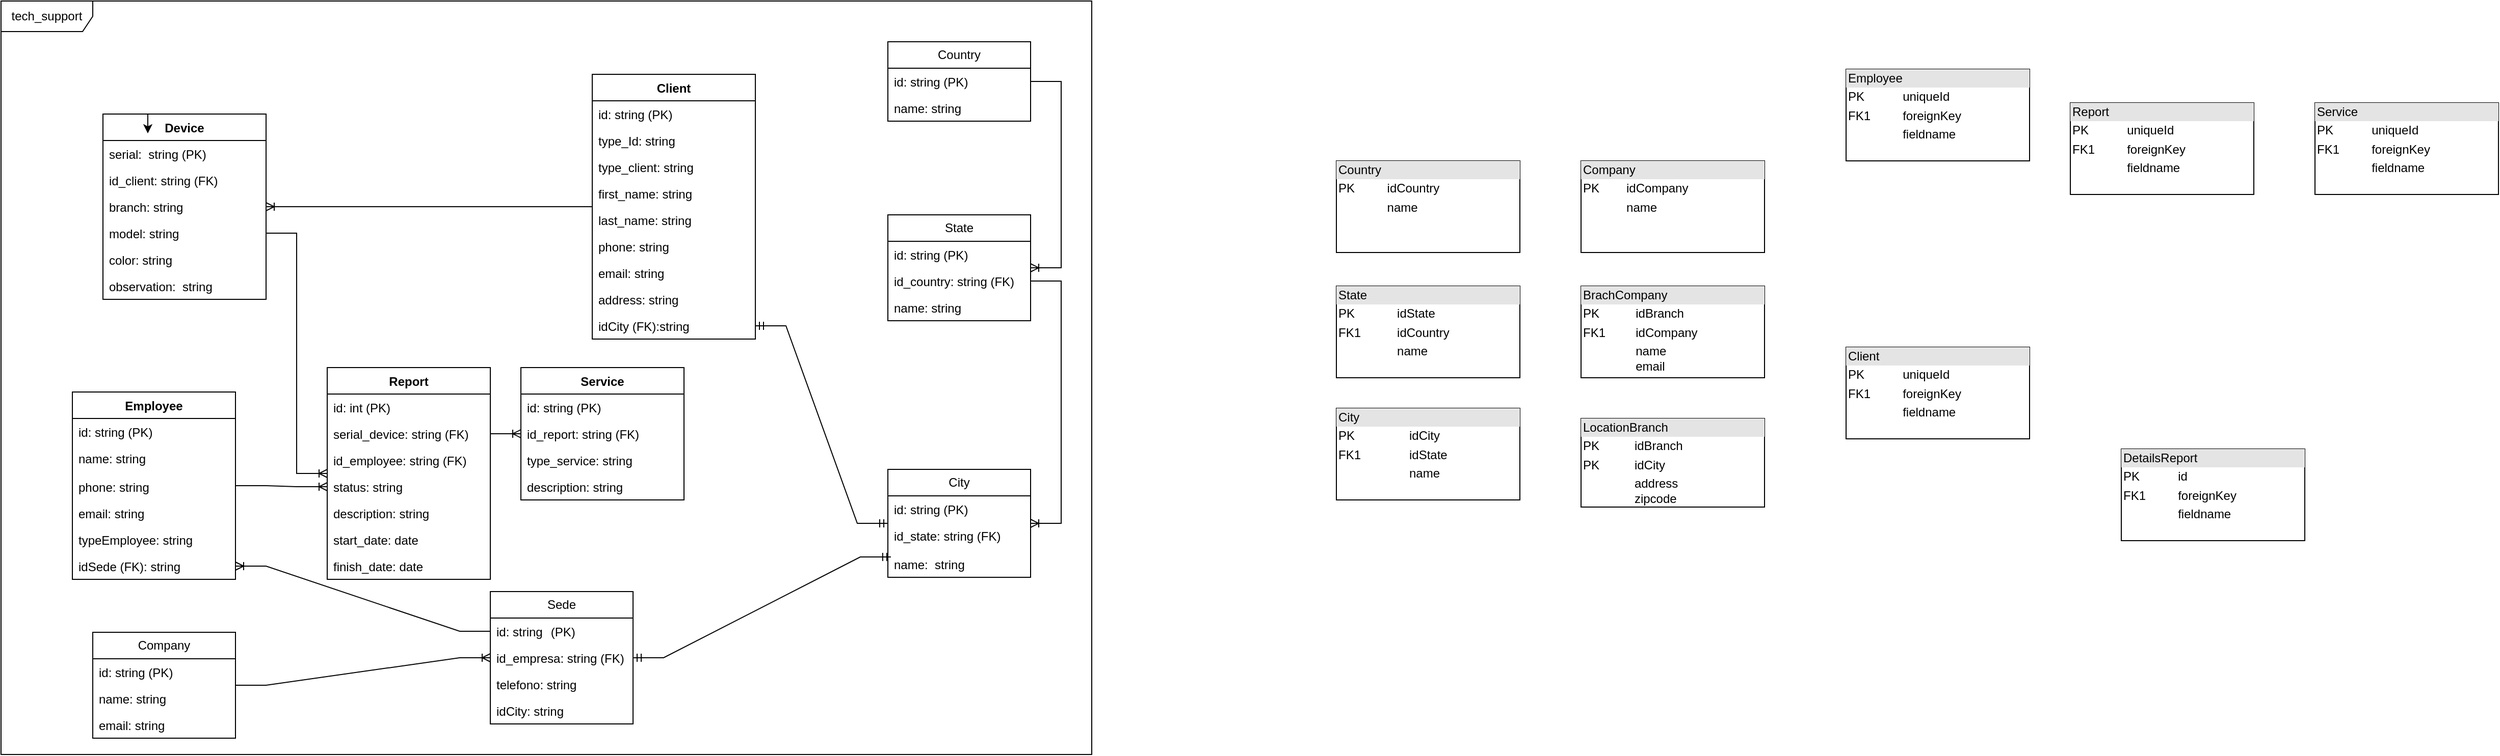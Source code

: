 <mxfile version="23.1.5" type="github">
  <diagram name="Page-1" id="c4acf3e9-155e-7222-9cf6-157b1a14988f">
    <mxGraphModel dx="2173" dy="687" grid="1" gridSize="10" guides="1" tooltips="1" connect="1" arrows="1" fold="1" page="1" pageScale="1" pageWidth="850" pageHeight="1100" background="none" math="0" shadow="0">
      <root>
        <mxCell id="0" />
        <mxCell id="1" parent="0" />
        <mxCell id="_uSCvURwKUzpiehT5G8Y-1" value="Client" style="swimlane;fontStyle=1;align=center;verticalAlign=top;childLayout=stackLayout;horizontal=1;startSize=26;horizontalStack=0;resizeParent=1;resizeParentMax=0;resizeLast=0;collapsible=1;marginBottom=0;whiteSpace=wrap;html=1;" parent="1" vertex="1">
          <mxGeometry x="370" y="82" width="160" height="260" as="geometry" />
        </mxCell>
        <mxCell id="_uSCvURwKUzpiehT5G8Y-6" value="id: string (PK)" style="text;strokeColor=none;fillColor=none;align=left;verticalAlign=top;spacingLeft=4;spacingRight=4;overflow=hidden;rotatable=0;points=[[0,0.5],[1,0.5]];portConstraint=eastwest;whiteSpace=wrap;html=1;" parent="_uSCvURwKUzpiehT5G8Y-1" vertex="1">
          <mxGeometry y="26" width="160" height="26" as="geometry" />
        </mxCell>
        <mxCell id="_uSCvURwKUzpiehT5G8Y-9" value="type_Id: string" style="text;strokeColor=none;fillColor=none;align=left;verticalAlign=top;spacingLeft=4;spacingRight=4;overflow=hidden;rotatable=0;points=[[0,0.5],[1,0.5]];portConstraint=eastwest;whiteSpace=wrap;html=1;" parent="_uSCvURwKUzpiehT5G8Y-1" vertex="1">
          <mxGeometry y="52" width="160" height="26" as="geometry" />
        </mxCell>
        <mxCell id="_uSCvURwKUzpiehT5G8Y-2" value="type_client: string&lt;span style=&quot;white-space: pre;&quot;&gt;&#x9;&lt;/span&gt;" style="text;strokeColor=none;fillColor=none;align=left;verticalAlign=top;spacingLeft=4;spacingRight=4;overflow=hidden;rotatable=0;points=[[0,0.5],[1,0.5]];portConstraint=eastwest;whiteSpace=wrap;html=1;" parent="_uSCvURwKUzpiehT5G8Y-1" vertex="1">
          <mxGeometry y="78" width="160" height="26" as="geometry" />
        </mxCell>
        <mxCell id="_uSCvURwKUzpiehT5G8Y-5" value="first_name: string" style="text;strokeColor=none;fillColor=none;align=left;verticalAlign=top;spacingLeft=4;spacingRight=4;overflow=hidden;rotatable=0;points=[[0,0.5],[1,0.5]];portConstraint=eastwest;whiteSpace=wrap;html=1;" parent="_uSCvURwKUzpiehT5G8Y-1" vertex="1">
          <mxGeometry y="104" width="160" height="26" as="geometry" />
        </mxCell>
        <mxCell id="7azHZK6SAiKSRnPSL4_q-1" value="last_name: string" style="text;strokeColor=none;fillColor=none;align=left;verticalAlign=top;spacingLeft=4;spacingRight=4;overflow=hidden;rotatable=0;points=[[0,0.5],[1,0.5]];portConstraint=eastwest;whiteSpace=wrap;html=1;" parent="_uSCvURwKUzpiehT5G8Y-1" vertex="1">
          <mxGeometry y="130" width="160" height="26" as="geometry" />
        </mxCell>
        <mxCell id="_uSCvURwKUzpiehT5G8Y-7" value="phone: string" style="text;strokeColor=none;fillColor=none;align=left;verticalAlign=top;spacingLeft=4;spacingRight=4;overflow=hidden;rotatable=0;points=[[0,0.5],[1,0.5]];portConstraint=eastwest;whiteSpace=wrap;html=1;" parent="_uSCvURwKUzpiehT5G8Y-1" vertex="1">
          <mxGeometry y="156" width="160" height="26" as="geometry" />
        </mxCell>
        <mxCell id="_uSCvURwKUzpiehT5G8Y-8" value="email: string" style="text;strokeColor=none;fillColor=none;align=left;verticalAlign=top;spacingLeft=4;spacingRight=4;overflow=hidden;rotatable=0;points=[[0,0.5],[1,0.5]];portConstraint=eastwest;whiteSpace=wrap;html=1;" parent="_uSCvURwKUzpiehT5G8Y-1" vertex="1">
          <mxGeometry y="182" width="160" height="26" as="geometry" />
        </mxCell>
        <mxCell id="PbTFB3TMmJkx18DE6-sf-5" value="address: string" style="text;strokeColor=none;fillColor=none;align=left;verticalAlign=top;spacingLeft=4;spacingRight=4;overflow=hidden;rotatable=0;points=[[0,0.5],[1,0.5]];portConstraint=eastwest;whiteSpace=wrap;html=1;" parent="_uSCvURwKUzpiehT5G8Y-1" vertex="1">
          <mxGeometry y="208" width="160" height="26" as="geometry" />
        </mxCell>
        <mxCell id="PbTFB3TMmJkx18DE6-sf-15" value="idCity (FK):string" style="text;strokeColor=none;fillColor=none;align=left;verticalAlign=top;spacingLeft=4;spacingRight=4;overflow=hidden;rotatable=0;points=[[0,0.5],[1,0.5]];portConstraint=eastwest;whiteSpace=wrap;html=1;" parent="_uSCvURwKUzpiehT5G8Y-1" vertex="1">
          <mxGeometry y="234" width="160" height="26" as="geometry" />
        </mxCell>
        <mxCell id="_uSCvURwKUzpiehT5G8Y-17" value="Device" style="swimlane;fontStyle=1;align=center;verticalAlign=top;childLayout=stackLayout;horizontal=1;startSize=26;horizontalStack=0;resizeParent=1;resizeParentMax=0;resizeLast=0;collapsible=1;marginBottom=0;whiteSpace=wrap;html=1;" parent="1" vertex="1">
          <mxGeometry x="-110" y="121" width="160" height="182" as="geometry" />
        </mxCell>
        <mxCell id="_uSCvURwKUzpiehT5G8Y-18" value="serial:&amp;nbsp; string (PK)&lt;div&gt;&lt;br&gt;&lt;/div&gt;" style="text;strokeColor=none;fillColor=none;align=left;verticalAlign=top;spacingLeft=4;spacingRight=4;overflow=hidden;rotatable=0;points=[[0,0.5],[1,0.5]];portConstraint=eastwest;whiteSpace=wrap;html=1;" parent="_uSCvURwKUzpiehT5G8Y-17" vertex="1">
          <mxGeometry y="26" width="160" height="26" as="geometry" />
        </mxCell>
        <mxCell id="yo1Vv3gTuPxdc-uEQLZ7-52" value="id_client: string (FK)" style="text;strokeColor=none;fillColor=none;align=left;verticalAlign=top;spacingLeft=4;spacingRight=4;overflow=hidden;rotatable=0;points=[[0,0.5],[1,0.5]];portConstraint=eastwest;whiteSpace=wrap;html=1;" parent="_uSCvURwKUzpiehT5G8Y-17" vertex="1">
          <mxGeometry y="52" width="160" height="26" as="geometry" />
        </mxCell>
        <mxCell id="_uSCvURwKUzpiehT5G8Y-21" value="branch: string&lt;div&gt;&lt;br&gt;&lt;/div&gt;" style="text;strokeColor=none;fillColor=none;align=left;verticalAlign=top;spacingLeft=4;spacingRight=4;overflow=hidden;rotatable=0;points=[[0,0.5],[1,0.5]];portConstraint=eastwest;whiteSpace=wrap;html=1;" parent="_uSCvURwKUzpiehT5G8Y-17" vertex="1">
          <mxGeometry y="78" width="160" height="26" as="geometry" />
        </mxCell>
        <mxCell id="_uSCvURwKUzpiehT5G8Y-22" value="model: string" style="text;strokeColor=none;fillColor=none;align=left;verticalAlign=top;spacingLeft=4;spacingRight=4;overflow=hidden;rotatable=0;points=[[0,0.5],[1,0.5]];portConstraint=eastwest;whiteSpace=wrap;html=1;" parent="_uSCvURwKUzpiehT5G8Y-17" vertex="1">
          <mxGeometry y="104" width="160" height="26" as="geometry" />
        </mxCell>
        <mxCell id="_uSCvURwKUzpiehT5G8Y-23" value="color: string" style="text;strokeColor=none;fillColor=none;align=left;verticalAlign=top;spacingLeft=4;spacingRight=4;overflow=hidden;rotatable=0;points=[[0,0.5],[1,0.5]];portConstraint=eastwest;whiteSpace=wrap;html=1;" parent="_uSCvURwKUzpiehT5G8Y-17" vertex="1">
          <mxGeometry y="130" width="160" height="26" as="geometry" />
        </mxCell>
        <mxCell id="_uSCvURwKUzpiehT5G8Y-24" value="observation:&amp;nbsp; string" style="text;strokeColor=none;fillColor=none;align=left;verticalAlign=top;spacingLeft=4;spacingRight=4;overflow=hidden;rotatable=0;points=[[0,0.5],[1,0.5]];portConstraint=eastwest;whiteSpace=wrap;html=1;" parent="_uSCvURwKUzpiehT5G8Y-17" vertex="1">
          <mxGeometry y="156" width="160" height="26" as="geometry" />
        </mxCell>
        <mxCell id="aafxsBdmlkdBn6csFLmh-9" style="edgeStyle=orthogonalEdgeStyle;rounded=0;orthogonalLoop=1;jettySize=auto;html=1;exitX=0.25;exitY=0;exitDx=0;exitDy=0;entryX=0.275;entryY=-0.269;entryDx=0;entryDy=0;entryPerimeter=0;" edge="1" parent="_uSCvURwKUzpiehT5G8Y-17" source="_uSCvURwKUzpiehT5G8Y-17" target="_uSCvURwKUzpiehT5G8Y-18">
          <mxGeometry relative="1" as="geometry" />
        </mxCell>
        <mxCell id="_uSCvURwKUzpiehT5G8Y-25" value="Report" style="swimlane;fontStyle=1;align=center;verticalAlign=top;childLayout=stackLayout;horizontal=1;startSize=26;horizontalStack=0;resizeParent=1;resizeParentMax=0;resizeLast=0;collapsible=1;marginBottom=0;whiteSpace=wrap;html=1;" parent="1" vertex="1">
          <mxGeometry x="110" y="370" width="160" height="208" as="geometry" />
        </mxCell>
        <mxCell id="_uSCvURwKUzpiehT5G8Y-26" value="id: int (PK)" style="text;strokeColor=none;fillColor=none;align=left;verticalAlign=top;spacingLeft=4;spacingRight=4;overflow=hidden;rotatable=0;points=[[0,0.5],[1,0.5]];portConstraint=eastwest;whiteSpace=wrap;html=1;" parent="_uSCvURwKUzpiehT5G8Y-25" vertex="1">
          <mxGeometry y="26" width="160" height="26" as="geometry" />
        </mxCell>
        <mxCell id="_uSCvURwKUzpiehT5G8Y-31" value="serial_device: string (FK)" style="text;strokeColor=none;fillColor=none;align=left;verticalAlign=top;spacingLeft=4;spacingRight=4;overflow=hidden;rotatable=0;points=[[0,0.5],[1,0.5]];portConstraint=eastwest;whiteSpace=wrap;html=1;" parent="_uSCvURwKUzpiehT5G8Y-25" vertex="1">
          <mxGeometry y="52" width="160" height="26" as="geometry" />
        </mxCell>
        <mxCell id="yo1Vv3gTuPxdc-uEQLZ7-53" value="id_employee: string (FK)" style="text;strokeColor=none;fillColor=none;align=left;verticalAlign=top;spacingLeft=4;spacingRight=4;overflow=hidden;rotatable=0;points=[[0,0.5],[1,0.5]];portConstraint=eastwest;whiteSpace=wrap;html=1;" parent="_uSCvURwKUzpiehT5G8Y-25" vertex="1">
          <mxGeometry y="78" width="160" height="26" as="geometry" />
        </mxCell>
        <mxCell id="_uSCvURwKUzpiehT5G8Y-30" value="status: string&lt;br&gt;&lt;span style=&quot;white-space: pre;&quot;&gt;&#x9;&lt;/span&gt;&lt;span style=&quot;white-space: pre;&quot;&gt;&#x9;&lt;/span&gt;&lt;span style=&quot;white-space: pre;&quot;&gt;&#x9;&lt;/span&gt;&lt;span style=&quot;white-space: pre;&quot;&gt;&#x9;&lt;/span&gt;&lt;span style=&quot;white-space: pre;&quot;&gt;&#x9;&lt;/span&gt;&lt;span style=&quot;white-space: pre;&quot;&gt;&#x9;&lt;/span&gt;&lt;span style=&quot;white-space: pre;&quot;&gt;&#x9;&lt;/span&gt;" style="text;strokeColor=none;fillColor=none;align=left;verticalAlign=top;spacingLeft=4;spacingRight=4;overflow=hidden;rotatable=0;points=[[0,0.5],[1,0.5]];portConstraint=eastwest;whiteSpace=wrap;html=1;" parent="_uSCvURwKUzpiehT5G8Y-25" vertex="1">
          <mxGeometry y="104" width="160" height="26" as="geometry" />
        </mxCell>
        <mxCell id="_uSCvURwKUzpiehT5G8Y-29" value="description: string" style="text;strokeColor=none;fillColor=none;align=left;verticalAlign=top;spacingLeft=4;spacingRight=4;overflow=hidden;rotatable=0;points=[[0,0.5],[1,0.5]];portConstraint=eastwest;whiteSpace=wrap;html=1;" parent="_uSCvURwKUzpiehT5G8Y-25" vertex="1">
          <mxGeometry y="130" width="160" height="26" as="geometry" />
        </mxCell>
        <mxCell id="_uSCvURwKUzpiehT5G8Y-96" value="start_date: date&lt;div&gt;&lt;span style=&quot;white-space: pre;&quot;&gt;&#x9;&lt;/span&gt;&amp;nbsp;&lt;br&gt;&lt;/div&gt;" style="text;strokeColor=none;fillColor=none;align=left;verticalAlign=top;spacingLeft=4;spacingRight=4;overflow=hidden;rotatable=0;points=[[0,0.5],[1,0.5]];portConstraint=eastwest;whiteSpace=wrap;html=1;" parent="_uSCvURwKUzpiehT5G8Y-25" vertex="1">
          <mxGeometry y="156" width="160" height="26" as="geometry" />
        </mxCell>
        <mxCell id="_uSCvURwKUzpiehT5G8Y-95" value="finish_date: date" style="text;strokeColor=none;fillColor=none;align=left;verticalAlign=top;spacingLeft=4;spacingRight=4;overflow=hidden;rotatable=0;points=[[0,0.5],[1,0.5]];portConstraint=eastwest;whiteSpace=wrap;html=1;" parent="_uSCvURwKUzpiehT5G8Y-25" vertex="1">
          <mxGeometry y="182" width="160" height="26" as="geometry" />
        </mxCell>
        <mxCell id="_uSCvURwKUzpiehT5G8Y-36" value="Service" style="swimlane;fontStyle=1;align=center;verticalAlign=top;childLayout=stackLayout;horizontal=1;startSize=26;horizontalStack=0;resizeParent=1;resizeParentMax=0;resizeLast=0;collapsible=1;marginBottom=0;whiteSpace=wrap;html=1;" parent="1" vertex="1">
          <mxGeometry x="300" y="370" width="160" height="130" as="geometry" />
        </mxCell>
        <mxCell id="_uSCvURwKUzpiehT5G8Y-37" value="id: string (PK)&amp;nbsp;&lt;div&gt;&amp;nbsp;&lt;/div&gt;" style="text;strokeColor=none;fillColor=none;align=left;verticalAlign=top;spacingLeft=4;spacingRight=4;overflow=hidden;rotatable=0;points=[[0,0.5],[1,0.5]];portConstraint=eastwest;whiteSpace=wrap;html=1;" parent="_uSCvURwKUzpiehT5G8Y-36" vertex="1">
          <mxGeometry y="26" width="160" height="26" as="geometry" />
        </mxCell>
        <mxCell id="yo1Vv3gTuPxdc-uEQLZ7-54" value="id_report: string (FK)" style="text;strokeColor=none;fillColor=none;align=left;verticalAlign=top;spacingLeft=4;spacingRight=4;overflow=hidden;rotatable=0;points=[[0,0.5],[1,0.5]];portConstraint=eastwest;whiteSpace=wrap;html=1;" parent="_uSCvURwKUzpiehT5G8Y-36" vertex="1">
          <mxGeometry y="52" width="160" height="26" as="geometry" />
        </mxCell>
        <mxCell id="_uSCvURwKUzpiehT5G8Y-42" value="type_service: string" style="text;strokeColor=none;fillColor=none;align=left;verticalAlign=top;spacingLeft=4;spacingRight=4;overflow=hidden;rotatable=0;points=[[0,0.5],[1,0.5]];portConstraint=eastwest;whiteSpace=wrap;html=1;" parent="_uSCvURwKUzpiehT5G8Y-36" vertex="1">
          <mxGeometry y="78" width="160" height="26" as="geometry" />
        </mxCell>
        <mxCell id="_uSCvURwKUzpiehT5G8Y-43" value="description: string" style="text;strokeColor=none;fillColor=none;align=left;verticalAlign=top;spacingLeft=4;spacingRight=4;overflow=hidden;rotatable=0;points=[[0,0.5],[1,0.5]];portConstraint=eastwest;whiteSpace=wrap;html=1;" parent="_uSCvURwKUzpiehT5G8Y-36" vertex="1">
          <mxGeometry y="104" width="160" height="26" as="geometry" />
        </mxCell>
        <mxCell id="_uSCvURwKUzpiehT5G8Y-90" value="" style="edgeStyle=entityRelationEdgeStyle;fontSize=12;html=1;endArrow=ERoneToMany;rounded=0;" parent="1" source="_uSCvURwKUzpiehT5G8Y-1" target="_uSCvURwKUzpiehT5G8Y-17" edge="1">
          <mxGeometry width="100" height="100" relative="1" as="geometry">
            <mxPoint x="270" y="460" as="sourcePoint" />
            <mxPoint x="370" y="360" as="targetPoint" />
          </mxGeometry>
        </mxCell>
        <mxCell id="_uSCvURwKUzpiehT5G8Y-92" value="" style="edgeStyle=entityRelationEdgeStyle;fontSize=12;html=1;endArrow=ERoneToMany;rounded=0;exitX=1;exitY=0.5;exitDx=0;exitDy=0;" parent="1" source="_uSCvURwKUzpiehT5G8Y-22" target="_uSCvURwKUzpiehT5G8Y-25" edge="1">
          <mxGeometry width="100" height="100" relative="1" as="geometry">
            <mxPoint x="190" y="278" as="sourcePoint" />
            <mxPoint x="250" y="435" as="targetPoint" />
          </mxGeometry>
        </mxCell>
        <mxCell id="_uSCvURwKUzpiehT5G8Y-93" value="" style="edgeStyle=entityRelationEdgeStyle;fontSize=12;html=1;endArrow=ERoneToMany;rounded=0;entryX=0;entryY=0.5;entryDx=0;entryDy=0;" parent="1" source="_uSCvURwKUzpiehT5G8Y-10" target="_uSCvURwKUzpiehT5G8Y-30" edge="1">
          <mxGeometry width="100" height="100" relative="1" as="geometry">
            <mxPoint x="270" y="460" as="sourcePoint" />
            <mxPoint x="370" y="360" as="targetPoint" />
          </mxGeometry>
        </mxCell>
        <mxCell id="_uSCvURwKUzpiehT5G8Y-94" value="" style="edgeStyle=entityRelationEdgeStyle;fontSize=12;html=1;endArrow=ERoneToMany;rounded=0;exitX=1;exitY=0.5;exitDx=0;exitDy=0;" parent="1" source="_uSCvURwKUzpiehT5G8Y-31" target="_uSCvURwKUzpiehT5G8Y-36" edge="1">
          <mxGeometry width="100" height="100" relative="1" as="geometry">
            <mxPoint x="270" y="460" as="sourcePoint" />
            <mxPoint x="370" y="360" as="targetPoint" />
          </mxGeometry>
        </mxCell>
        <mxCell id="_uSCvURwKUzpiehT5G8Y-97" value="tech_support" style="shape=umlFrame;whiteSpace=wrap;html=1;pointerEvents=0;width=90;height=30;" parent="1" vertex="1">
          <mxGeometry x="-210" y="10" width="1070" height="740" as="geometry" />
        </mxCell>
        <mxCell id="yo1Vv3gTuPxdc-uEQLZ7-1" value="Sede" style="swimlane;fontStyle=0;childLayout=stackLayout;horizontal=1;startSize=26;fillColor=none;horizontalStack=0;resizeParent=1;resizeParentMax=0;resizeLast=0;collapsible=1;marginBottom=0;whiteSpace=wrap;html=1;" parent="1" vertex="1">
          <mxGeometry x="270" y="590" width="140" height="130" as="geometry" />
        </mxCell>
        <mxCell id="yo1Vv3gTuPxdc-uEQLZ7-2" value="id: string&lt;span style=&quot;white-space: pre;&quot;&gt;&#x9;&lt;/span&gt;(PK)" style="text;strokeColor=none;fillColor=none;align=left;verticalAlign=top;spacingLeft=4;spacingRight=4;overflow=hidden;rotatable=0;points=[[0,0.5],[1,0.5]];portConstraint=eastwest;whiteSpace=wrap;html=1;" parent="yo1Vv3gTuPxdc-uEQLZ7-1" vertex="1">
          <mxGeometry y="26" width="140" height="26" as="geometry" />
        </mxCell>
        <mxCell id="yo1Vv3gTuPxdc-uEQLZ7-3" value="id_empresa: string (FK)" style="text;strokeColor=none;fillColor=none;align=left;verticalAlign=top;spacingLeft=4;spacingRight=4;overflow=hidden;rotatable=0;points=[[0,0.5],[1,0.5]];portConstraint=eastwest;whiteSpace=wrap;html=1;" parent="yo1Vv3gTuPxdc-uEQLZ7-1" vertex="1">
          <mxGeometry y="52" width="140" height="26" as="geometry" />
        </mxCell>
        <mxCell id="yo1Vv3gTuPxdc-uEQLZ7-4" value="telefono: string" style="text;strokeColor=none;fillColor=none;align=left;verticalAlign=top;spacingLeft=4;spacingRight=4;overflow=hidden;rotatable=0;points=[[0,0.5],[1,0.5]];portConstraint=eastwest;whiteSpace=wrap;html=1;" parent="yo1Vv3gTuPxdc-uEQLZ7-1" vertex="1">
          <mxGeometry y="78" width="140" height="26" as="geometry" />
        </mxCell>
        <mxCell id="PbTFB3TMmJkx18DE6-sf-10" value="idCity: string" style="text;strokeColor=none;fillColor=none;align=left;verticalAlign=top;spacingLeft=4;spacingRight=4;overflow=hidden;rotatable=0;points=[[0,0.5],[1,0.5]];portConstraint=eastwest;whiteSpace=wrap;html=1;" parent="yo1Vv3gTuPxdc-uEQLZ7-1" vertex="1">
          <mxGeometry y="104" width="140" height="26" as="geometry" />
        </mxCell>
        <mxCell id="yo1Vv3gTuPxdc-uEQLZ7-6" value="Company" style="swimlane;fontStyle=0;childLayout=stackLayout;horizontal=1;startSize=26;fillColor=none;horizontalStack=0;resizeParent=1;resizeParentMax=0;resizeLast=0;collapsible=1;marginBottom=0;whiteSpace=wrap;html=1;" parent="1" vertex="1">
          <mxGeometry x="-120" y="630" width="140" height="104" as="geometry" />
        </mxCell>
        <mxCell id="yo1Vv3gTuPxdc-uEQLZ7-7" value="id: string (PK)" style="text;strokeColor=none;fillColor=none;align=left;verticalAlign=top;spacingLeft=4;spacingRight=4;overflow=hidden;rotatable=0;points=[[0,0.5],[1,0.5]];portConstraint=eastwest;whiteSpace=wrap;html=1;" parent="yo1Vv3gTuPxdc-uEQLZ7-6" vertex="1">
          <mxGeometry y="26" width="140" height="26" as="geometry" />
        </mxCell>
        <mxCell id="yo1Vv3gTuPxdc-uEQLZ7-8" value="name: string" style="text;strokeColor=none;fillColor=none;align=left;verticalAlign=top;spacingLeft=4;spacingRight=4;overflow=hidden;rotatable=0;points=[[0,0.5],[1,0.5]];portConstraint=eastwest;whiteSpace=wrap;html=1;" parent="yo1Vv3gTuPxdc-uEQLZ7-6" vertex="1">
          <mxGeometry y="52" width="140" height="26" as="geometry" />
        </mxCell>
        <mxCell id="yo1Vv3gTuPxdc-uEQLZ7-9" value="email: string" style="text;strokeColor=none;fillColor=none;align=left;verticalAlign=top;spacingLeft=4;spacingRight=4;overflow=hidden;rotatable=0;points=[[0,0.5],[1,0.5]];portConstraint=eastwest;whiteSpace=wrap;html=1;" parent="yo1Vv3gTuPxdc-uEQLZ7-6" vertex="1">
          <mxGeometry y="78" width="140" height="26" as="geometry" />
        </mxCell>
        <mxCell id="yo1Vv3gTuPxdc-uEQLZ7-18" value="City" style="swimlane;fontStyle=0;childLayout=stackLayout;horizontal=1;startSize=26;fillColor=none;horizontalStack=0;resizeParent=1;resizeParentMax=0;resizeLast=0;collapsible=1;marginBottom=0;whiteSpace=wrap;html=1;" parent="1" vertex="1">
          <mxGeometry x="660" y="470" width="140" height="106" as="geometry" />
        </mxCell>
        <mxCell id="yo1Vv3gTuPxdc-uEQLZ7-19" value="id: string (PK)" style="text;strokeColor=none;fillColor=none;align=left;verticalAlign=top;spacingLeft=4;spacingRight=4;overflow=hidden;rotatable=0;points=[[0,0.5],[1,0.5]];portConstraint=eastwest;whiteSpace=wrap;html=1;" parent="yo1Vv3gTuPxdc-uEQLZ7-18" vertex="1">
          <mxGeometry y="26" width="140" height="26" as="geometry" />
        </mxCell>
        <mxCell id="yo1Vv3gTuPxdc-uEQLZ7-20" value="id_state: string (FK)" style="text;strokeColor=none;fillColor=none;align=left;verticalAlign=top;spacingLeft=4;spacingRight=4;overflow=hidden;rotatable=0;points=[[0,0.5],[1,0.5]];portConstraint=eastwest;whiteSpace=wrap;html=1;" parent="yo1Vv3gTuPxdc-uEQLZ7-18" vertex="1">
          <mxGeometry y="52" width="140" height="28" as="geometry" />
        </mxCell>
        <mxCell id="yo1Vv3gTuPxdc-uEQLZ7-21" value="name:&amp;nbsp; string" style="text;strokeColor=none;fillColor=none;align=left;verticalAlign=top;spacingLeft=4;spacingRight=4;overflow=hidden;rotatable=0;points=[[0,0.5],[1,0.5]];portConstraint=eastwest;whiteSpace=wrap;html=1;" parent="yo1Vv3gTuPxdc-uEQLZ7-18" vertex="1">
          <mxGeometry y="80" width="140" height="26" as="geometry" />
        </mxCell>
        <mxCell id="yo1Vv3gTuPxdc-uEQLZ7-22" value="State" style="swimlane;fontStyle=0;childLayout=stackLayout;horizontal=1;startSize=26;fillColor=none;horizontalStack=0;resizeParent=1;resizeParentMax=0;resizeLast=0;collapsible=1;marginBottom=0;whiteSpace=wrap;html=1;" parent="1" vertex="1">
          <mxGeometry x="660" y="220" width="140" height="104" as="geometry" />
        </mxCell>
        <mxCell id="yo1Vv3gTuPxdc-uEQLZ7-23" value="id: string (PK)" style="text;strokeColor=none;fillColor=none;align=left;verticalAlign=top;spacingLeft=4;spacingRight=4;overflow=hidden;rotatable=0;points=[[0,0.5],[1,0.5]];portConstraint=eastwest;whiteSpace=wrap;html=1;" parent="yo1Vv3gTuPxdc-uEQLZ7-22" vertex="1">
          <mxGeometry y="26" width="140" height="26" as="geometry" />
        </mxCell>
        <mxCell id="yo1Vv3gTuPxdc-uEQLZ7-24" value="id_country: string (FK)" style="text;strokeColor=none;fillColor=none;align=left;verticalAlign=top;spacingLeft=4;spacingRight=4;overflow=hidden;rotatable=0;points=[[0,0.5],[1,0.5]];portConstraint=eastwest;whiteSpace=wrap;html=1;" parent="yo1Vv3gTuPxdc-uEQLZ7-22" vertex="1">
          <mxGeometry y="52" width="140" height="26" as="geometry" />
        </mxCell>
        <mxCell id="yo1Vv3gTuPxdc-uEQLZ7-25" value="name: string" style="text;strokeColor=none;fillColor=none;align=left;verticalAlign=top;spacingLeft=4;spacingRight=4;overflow=hidden;rotatable=0;points=[[0,0.5],[1,0.5]];portConstraint=eastwest;whiteSpace=wrap;html=1;" parent="yo1Vv3gTuPxdc-uEQLZ7-22" vertex="1">
          <mxGeometry y="78" width="140" height="26" as="geometry" />
        </mxCell>
        <mxCell id="yo1Vv3gTuPxdc-uEQLZ7-26" value="Country" style="swimlane;fontStyle=0;childLayout=stackLayout;horizontal=1;startSize=26;fillColor=none;horizontalStack=0;resizeParent=1;resizeParentMax=0;resizeLast=0;collapsible=1;marginBottom=0;whiteSpace=wrap;html=1;" parent="1" vertex="1">
          <mxGeometry x="660" y="50" width="140" height="78" as="geometry" />
        </mxCell>
        <mxCell id="yo1Vv3gTuPxdc-uEQLZ7-27" value="id: string (PK)" style="text;strokeColor=none;fillColor=none;align=left;verticalAlign=top;spacingLeft=4;spacingRight=4;overflow=hidden;rotatable=0;points=[[0,0.5],[1,0.5]];portConstraint=eastwest;whiteSpace=wrap;html=1;" parent="yo1Vv3gTuPxdc-uEQLZ7-26" vertex="1">
          <mxGeometry y="26" width="140" height="26" as="geometry" />
        </mxCell>
        <mxCell id="yo1Vv3gTuPxdc-uEQLZ7-28" value="name: string" style="text;strokeColor=none;fillColor=none;align=left;verticalAlign=top;spacingLeft=4;spacingRight=4;overflow=hidden;rotatable=0;points=[[0,0.5],[1,0.5]];portConstraint=eastwest;whiteSpace=wrap;html=1;" parent="yo1Vv3gTuPxdc-uEQLZ7-26" vertex="1">
          <mxGeometry y="52" width="140" height="26" as="geometry" />
        </mxCell>
        <mxCell id="yo1Vv3gTuPxdc-uEQLZ7-42" value="" style="edgeStyle=entityRelationEdgeStyle;fontSize=12;html=1;endArrow=ERoneToMany;rounded=0;" parent="1" source="yo1Vv3gTuPxdc-uEQLZ7-6" target="yo1Vv3gTuPxdc-uEQLZ7-1" edge="1">
          <mxGeometry width="100" height="100" relative="1" as="geometry">
            <mxPoint x="10" y="220" as="sourcePoint" />
            <mxPoint x="110" y="130" as="targetPoint" />
          </mxGeometry>
        </mxCell>
        <mxCell id="yo1Vv3gTuPxdc-uEQLZ7-46" value="" style="edgeStyle=entityRelationEdgeStyle;fontSize=12;html=1;endArrow=ERoneToMany;rounded=0;exitX=1;exitY=0.5;exitDx=0;exitDy=0;" parent="1" source="yo1Vv3gTuPxdc-uEQLZ7-24" target="yo1Vv3gTuPxdc-uEQLZ7-18" edge="1">
          <mxGeometry width="100" height="100" relative="1" as="geometry">
            <mxPoint x="720" y="350" as="sourcePoint" />
            <mxPoint x="820" y="250" as="targetPoint" />
          </mxGeometry>
        </mxCell>
        <mxCell id="yo1Vv3gTuPxdc-uEQLZ7-47" value="" style="edgeStyle=entityRelationEdgeStyle;fontSize=12;html=1;endArrow=ERoneToMany;rounded=0;" parent="1" source="yo1Vv3gTuPxdc-uEQLZ7-26" target="yo1Vv3gTuPxdc-uEQLZ7-22" edge="1">
          <mxGeometry width="100" height="100" relative="1" as="geometry">
            <mxPoint x="525" y="100" as="sourcePoint" />
            <mxPoint x="535" y="280" as="targetPoint" />
          </mxGeometry>
        </mxCell>
        <mxCell id="yo1Vv3gTuPxdc-uEQLZ7-55" value="" style="edgeStyle=entityRelationEdgeStyle;fontSize=12;html=1;endArrow=ERoneToMany;rounded=0;entryX=1;entryY=0.5;entryDx=0;entryDy=0;exitX=0;exitY=0.5;exitDx=0;exitDy=0;" parent="1" source="yo1Vv3gTuPxdc-uEQLZ7-2" target="PbTFB3TMmJkx18DE6-sf-3" edge="1">
          <mxGeometry width="100" height="100" relative="1" as="geometry">
            <mxPoint x="70" y="565" as="sourcePoint" />
            <mxPoint x="210" y="310" as="targetPoint" />
            <Array as="points">
              <mxPoint x="150" y="630" />
              <mxPoint x="120" y="530" />
            </Array>
          </mxGeometry>
        </mxCell>
        <mxCell id="_uSCvURwKUzpiehT5G8Y-10" value="Employee" style="swimlane;fontStyle=1;align=center;verticalAlign=top;childLayout=stackLayout;horizontal=1;startSize=26;horizontalStack=0;resizeParent=1;resizeParentMax=0;resizeLast=0;collapsible=1;marginBottom=0;whiteSpace=wrap;html=1;" parent="1" vertex="1">
          <mxGeometry x="-140" y="394" width="160" height="184" as="geometry" />
        </mxCell>
        <mxCell id="_uSCvURwKUzpiehT5G8Y-11" value="id: string (PK)&lt;div&gt;&lt;br&gt;&lt;/div&gt;" style="text;strokeColor=none;fillColor=none;align=left;verticalAlign=top;spacingLeft=4;spacingRight=4;overflow=hidden;rotatable=0;points=[[0,0.5],[1,0.5]];portConstraint=eastwest;whiteSpace=wrap;html=1;" parent="_uSCvURwKUzpiehT5G8Y-10" vertex="1">
          <mxGeometry y="26" width="160" height="26" as="geometry" />
        </mxCell>
        <mxCell id="_uSCvURwKUzpiehT5G8Y-14" value="name: string" style="text;strokeColor=none;fillColor=none;align=left;verticalAlign=top;spacingLeft=4;spacingRight=4;overflow=hidden;rotatable=0;points=[[0,0.5],[1,0.5]];portConstraint=eastwest;whiteSpace=wrap;html=1;" parent="_uSCvURwKUzpiehT5G8Y-10" vertex="1">
          <mxGeometry y="52" width="160" height="28" as="geometry" />
        </mxCell>
        <mxCell id="_uSCvURwKUzpiehT5G8Y-15" value="phone: string" style="text;strokeColor=none;fillColor=none;align=left;verticalAlign=top;spacingLeft=4;spacingRight=4;overflow=hidden;rotatable=0;points=[[0,0.5],[1,0.5]];portConstraint=eastwest;whiteSpace=wrap;html=1;" parent="_uSCvURwKUzpiehT5G8Y-10" vertex="1">
          <mxGeometry y="80" width="160" height="26" as="geometry" />
        </mxCell>
        <mxCell id="_uSCvURwKUzpiehT5G8Y-16" value="email: string" style="text;strokeColor=none;fillColor=none;align=left;verticalAlign=top;spacingLeft=4;spacingRight=4;overflow=hidden;rotatable=0;points=[[0,0.5],[1,0.5]];portConstraint=eastwest;whiteSpace=wrap;html=1;" parent="_uSCvURwKUzpiehT5G8Y-10" vertex="1">
          <mxGeometry y="106" width="160" height="26" as="geometry" />
        </mxCell>
        <mxCell id="PbTFB3TMmJkx18DE6-sf-1" value="typeEmployee: string" style="text;strokeColor=none;fillColor=none;align=left;verticalAlign=top;spacingLeft=4;spacingRight=4;overflow=hidden;rotatable=0;points=[[0,0.5],[1,0.5]];portConstraint=eastwest;whiteSpace=wrap;html=1;" parent="_uSCvURwKUzpiehT5G8Y-10" vertex="1">
          <mxGeometry y="132" width="160" height="26" as="geometry" />
        </mxCell>
        <mxCell id="PbTFB3TMmJkx18DE6-sf-3" value="idSede (FK): string" style="text;strokeColor=none;fillColor=none;align=left;verticalAlign=top;spacingLeft=4;spacingRight=4;overflow=hidden;rotatable=0;points=[[0,0.5],[1,0.5]];portConstraint=eastwest;whiteSpace=wrap;html=1;" parent="_uSCvURwKUzpiehT5G8Y-10" vertex="1">
          <mxGeometry y="158" width="160" height="26" as="geometry" />
        </mxCell>
        <mxCell id="PbTFB3TMmJkx18DE6-sf-13" value="" style="edgeStyle=entityRelationEdgeStyle;fontSize=12;html=1;endArrow=ERmandOne;startArrow=ERmandOne;rounded=0;entryX=0.021;entryY=0.231;entryDx=0;entryDy=0;entryPerimeter=0;" parent="1" source="yo1Vv3gTuPxdc-uEQLZ7-1" target="yo1Vv3gTuPxdc-uEQLZ7-21" edge="1">
          <mxGeometry width="100" height="100" relative="1" as="geometry">
            <mxPoint x="560" y="660" as="sourcePoint" />
            <mxPoint x="660" y="560" as="targetPoint" />
          </mxGeometry>
        </mxCell>
        <mxCell id="PbTFB3TMmJkx18DE6-sf-16" value="" style="edgeStyle=entityRelationEdgeStyle;fontSize=12;html=1;endArrow=ERmandOne;startArrow=ERmandOne;rounded=0;entryX=1;entryY=0.5;entryDx=0;entryDy=0;" parent="1" source="yo1Vv3gTuPxdc-uEQLZ7-18" target="PbTFB3TMmJkx18DE6-sf-15" edge="1">
          <mxGeometry width="100" height="100" relative="1" as="geometry">
            <mxPoint x="590" y="470" as="sourcePoint" />
            <mxPoint x="690" y="370" as="targetPoint" />
          </mxGeometry>
        </mxCell>
        <mxCell id="aafxsBdmlkdBn6csFLmh-1" value="&lt;div style=&quot;box-sizing:border-box;width:100%;background:#e4e4e4;padding:2px;&quot;&gt;Company&lt;/div&gt;&lt;table style=&quot;width:100%;font-size:1em;&quot; cellpadding=&quot;2&quot; cellspacing=&quot;0&quot;&gt;&lt;tbody&gt;&lt;tr&gt;&lt;td&gt;PK&lt;/td&gt;&lt;td&gt;idCompany&lt;/td&gt;&lt;/tr&gt;&lt;tr&gt;&lt;td&gt;&lt;br&gt;&lt;/td&gt;&lt;td&gt;name&lt;/td&gt;&lt;/tr&gt;&lt;tr&gt;&lt;td&gt;&lt;/td&gt;&lt;td&gt;&lt;br&gt;&lt;/td&gt;&lt;/tr&gt;&lt;/tbody&gt;&lt;/table&gt;" style="verticalAlign=top;align=left;overflow=fill;html=1;whiteSpace=wrap;" vertex="1" parent="1">
          <mxGeometry x="1340" y="167" width="180" height="90" as="geometry" />
        </mxCell>
        <mxCell id="aafxsBdmlkdBn6csFLmh-2" value="&lt;div style=&quot;box-sizing:border-box;width:100%;background:#e4e4e4;padding:2px;&quot;&gt;LocationBranch&lt;/div&gt;&lt;table style=&quot;width:100%;font-size:1em;&quot; cellpadding=&quot;2&quot; cellspacing=&quot;0&quot;&gt;&lt;tbody&gt;&lt;tr&gt;&lt;td&gt;PK&lt;/td&gt;&lt;td&gt;idBranch&lt;/td&gt;&lt;/tr&gt;&lt;tr&gt;&lt;td&gt;PK&lt;/td&gt;&lt;td&gt;idCity&lt;/td&gt;&lt;/tr&gt;&lt;tr&gt;&lt;td&gt;&lt;/td&gt;&lt;td&gt;address&lt;br&gt;zipcode&lt;br&gt;&lt;br&gt;&lt;/td&gt;&lt;/tr&gt;&lt;/tbody&gt;&lt;/table&gt;" style="verticalAlign=top;align=left;overflow=fill;html=1;whiteSpace=wrap;" vertex="1" parent="1">
          <mxGeometry x="1340" y="420" width="180" height="87" as="geometry" />
        </mxCell>
        <mxCell id="aafxsBdmlkdBn6csFLmh-3" value="&lt;div style=&quot;box-sizing:border-box;width:100%;background:#e4e4e4;padding:2px;&quot;&gt;Client&lt;/div&gt;&lt;table style=&quot;width:100%;font-size:1em;&quot; cellpadding=&quot;2&quot; cellspacing=&quot;0&quot;&gt;&lt;tbody&gt;&lt;tr&gt;&lt;td&gt;PK&lt;/td&gt;&lt;td&gt;uniqueId&lt;/td&gt;&lt;/tr&gt;&lt;tr&gt;&lt;td&gt;FK1&lt;/td&gt;&lt;td&gt;foreignKey&lt;/td&gt;&lt;/tr&gt;&lt;tr&gt;&lt;td&gt;&lt;/td&gt;&lt;td&gt;fieldname&lt;/td&gt;&lt;/tr&gt;&lt;/tbody&gt;&lt;/table&gt;" style="verticalAlign=top;align=left;overflow=fill;html=1;whiteSpace=wrap;" vertex="1" parent="1">
          <mxGeometry x="1600" y="350" width="180" height="90" as="geometry" />
        </mxCell>
        <mxCell id="aafxsBdmlkdBn6csFLmh-4" value="&lt;div style=&quot;box-sizing:border-box;width:100%;background:#e4e4e4;padding:2px;&quot;&gt;BrachCompany&lt;/div&gt;&lt;table style=&quot;width:100%;font-size:1em;&quot; cellpadding=&quot;2&quot; cellspacing=&quot;0&quot;&gt;&lt;tbody&gt;&lt;tr&gt;&lt;td&gt;PK&lt;/td&gt;&lt;td&gt;idBranch&lt;/td&gt;&lt;/tr&gt;&lt;tr&gt;&lt;td&gt;FK1&lt;/td&gt;&lt;td&gt;idCompany&lt;/td&gt;&lt;/tr&gt;&lt;tr&gt;&lt;td&gt;&lt;/td&gt;&lt;td&gt;name&lt;br&gt;email&lt;/td&gt;&lt;/tr&gt;&lt;/tbody&gt;&lt;/table&gt;" style="verticalAlign=top;align=left;overflow=fill;html=1;whiteSpace=wrap;" vertex="1" parent="1">
          <mxGeometry x="1340" y="290" width="180" height="90" as="geometry" />
        </mxCell>
        <mxCell id="aafxsBdmlkdBn6csFLmh-5" value="&lt;div style=&quot;box-sizing:border-box;width:100%;background:#e4e4e4;padding:2px;&quot;&gt;Country&lt;/div&gt;&lt;table style=&quot;width:100%;font-size:1em;&quot; cellpadding=&quot;2&quot; cellspacing=&quot;0&quot;&gt;&lt;tbody&gt;&lt;tr&gt;&lt;td&gt;PK&lt;/td&gt;&lt;td&gt;idCountry&lt;/td&gt;&lt;/tr&gt;&lt;tr&gt;&lt;td&gt;&lt;br&gt;&lt;/td&gt;&lt;td&gt;name&lt;/td&gt;&lt;/tr&gt;&lt;tr&gt;&lt;td&gt;&lt;/td&gt;&lt;td&gt;&lt;br&gt;&lt;/td&gt;&lt;/tr&gt;&lt;/tbody&gt;&lt;/table&gt;" style="verticalAlign=top;align=left;overflow=fill;html=1;whiteSpace=wrap;" vertex="1" parent="1">
          <mxGeometry x="1100" y="167" width="180" height="90" as="geometry" />
        </mxCell>
        <mxCell id="aafxsBdmlkdBn6csFLmh-6" value="&lt;div style=&quot;box-sizing:border-box;width:100%;background:#e4e4e4;padding:2px;&quot;&gt;State&lt;/div&gt;&lt;table style=&quot;width:100%;font-size:1em;&quot; cellpadding=&quot;2&quot; cellspacing=&quot;0&quot;&gt;&lt;tbody&gt;&lt;tr&gt;&lt;td&gt;PK&lt;/td&gt;&lt;td&gt;idState&lt;/td&gt;&lt;/tr&gt;&lt;tr&gt;&lt;td&gt;FK1&lt;/td&gt;&lt;td&gt;idCountry&lt;/td&gt;&lt;/tr&gt;&lt;tr&gt;&lt;td&gt;&lt;/td&gt;&lt;td&gt;name&lt;/td&gt;&lt;/tr&gt;&lt;/tbody&gt;&lt;/table&gt;" style="verticalAlign=top;align=left;overflow=fill;html=1;whiteSpace=wrap;" vertex="1" parent="1">
          <mxGeometry x="1100" y="290" width="180" height="90" as="geometry" />
        </mxCell>
        <mxCell id="aafxsBdmlkdBn6csFLmh-7" value="&lt;div style=&quot;box-sizing:border-box;width:100%;background:#e4e4e4;padding:2px;&quot;&gt;City&lt;/div&gt;&lt;table style=&quot;width:100%;font-size:1em;&quot; cellpadding=&quot;2&quot; cellspacing=&quot;0&quot;&gt;&lt;tbody&gt;&lt;tr&gt;&lt;td&gt;PK&lt;/td&gt;&lt;td&gt;idCity&lt;/td&gt;&lt;/tr&gt;&lt;tr&gt;&lt;td&gt;FK1&lt;/td&gt;&lt;td&gt;idState&lt;/td&gt;&lt;/tr&gt;&lt;tr&gt;&lt;td&gt;&lt;/td&gt;&lt;td&gt;name&lt;/td&gt;&lt;/tr&gt;&lt;/tbody&gt;&lt;/table&gt;" style="verticalAlign=top;align=left;overflow=fill;html=1;whiteSpace=wrap;" vertex="1" parent="1">
          <mxGeometry x="1100" y="410" width="180" height="90" as="geometry" />
        </mxCell>
        <mxCell id="aafxsBdmlkdBn6csFLmh-10" value="&lt;div style=&quot;box-sizing:border-box;width:100%;background:#e4e4e4;padding:2px;&quot;&gt;Employee&lt;/div&gt;&lt;table style=&quot;width:100%;font-size:1em;&quot; cellpadding=&quot;2&quot; cellspacing=&quot;0&quot;&gt;&lt;tbody&gt;&lt;tr&gt;&lt;td&gt;PK&lt;/td&gt;&lt;td&gt;uniqueId&lt;/td&gt;&lt;/tr&gt;&lt;tr&gt;&lt;td&gt;FK1&lt;/td&gt;&lt;td&gt;foreignKey&lt;/td&gt;&lt;/tr&gt;&lt;tr&gt;&lt;td&gt;&lt;/td&gt;&lt;td&gt;fieldname&lt;/td&gt;&lt;/tr&gt;&lt;/tbody&gt;&lt;/table&gt;" style="verticalAlign=top;align=left;overflow=fill;html=1;whiteSpace=wrap;" vertex="1" parent="1">
          <mxGeometry x="1600" y="77" width="180" height="90" as="geometry" />
        </mxCell>
        <mxCell id="aafxsBdmlkdBn6csFLmh-11" value="&lt;div style=&quot;box-sizing:border-box;width:100%;background:#e4e4e4;padding:2px;&quot;&gt;Service&lt;/div&gt;&lt;table style=&quot;width:100%;font-size:1em;&quot; cellpadding=&quot;2&quot; cellspacing=&quot;0&quot;&gt;&lt;tbody&gt;&lt;tr&gt;&lt;td&gt;PK&lt;/td&gt;&lt;td&gt;uniqueId&lt;/td&gt;&lt;/tr&gt;&lt;tr&gt;&lt;td&gt;FK1&lt;/td&gt;&lt;td&gt;foreignKey&lt;/td&gt;&lt;/tr&gt;&lt;tr&gt;&lt;td&gt;&lt;/td&gt;&lt;td&gt;fieldname&lt;/td&gt;&lt;/tr&gt;&lt;/tbody&gt;&lt;/table&gt;" style="verticalAlign=top;align=left;overflow=fill;html=1;whiteSpace=wrap;" vertex="1" parent="1">
          <mxGeometry x="2060" y="110" width="180" height="90" as="geometry" />
        </mxCell>
        <mxCell id="aafxsBdmlkdBn6csFLmh-12" value="&lt;div style=&quot;box-sizing:border-box;width:100%;background:#e4e4e4;padding:2px;&quot;&gt;Report&lt;/div&gt;&lt;table style=&quot;width:100%;font-size:1em;&quot; cellpadding=&quot;2&quot; cellspacing=&quot;0&quot;&gt;&lt;tbody&gt;&lt;tr&gt;&lt;td&gt;PK&lt;/td&gt;&lt;td&gt;uniqueId&lt;/td&gt;&lt;/tr&gt;&lt;tr&gt;&lt;td&gt;FK1&lt;/td&gt;&lt;td&gt;foreignKey&lt;/td&gt;&lt;/tr&gt;&lt;tr&gt;&lt;td&gt;&lt;/td&gt;&lt;td&gt;fieldname&lt;/td&gt;&lt;/tr&gt;&lt;/tbody&gt;&lt;/table&gt;" style="verticalAlign=top;align=left;overflow=fill;html=1;whiteSpace=wrap;" vertex="1" parent="1">
          <mxGeometry x="1820" y="110" width="180" height="90" as="geometry" />
        </mxCell>
        <mxCell id="aafxsBdmlkdBn6csFLmh-13" value="&lt;div style=&quot;box-sizing:border-box;width:100%;background:#e4e4e4;padding:2px;&quot;&gt;DetailsReport&lt;/div&gt;&lt;table style=&quot;width:100%;font-size:1em;&quot; cellpadding=&quot;2&quot; cellspacing=&quot;0&quot;&gt;&lt;tbody&gt;&lt;tr&gt;&lt;td&gt;PK&lt;/td&gt;&lt;td&gt;id&lt;/td&gt;&lt;/tr&gt;&lt;tr&gt;&lt;td&gt;FK1&lt;/td&gt;&lt;td&gt;foreignKey&lt;/td&gt;&lt;/tr&gt;&lt;tr&gt;&lt;td&gt;&lt;/td&gt;&lt;td&gt;fieldname&lt;/td&gt;&lt;/tr&gt;&lt;/tbody&gt;&lt;/table&gt;" style="verticalAlign=top;align=left;overflow=fill;html=1;whiteSpace=wrap;" vertex="1" parent="1">
          <mxGeometry x="1870" y="450" width="180" height="90" as="geometry" />
        </mxCell>
      </root>
    </mxGraphModel>
  </diagram>
</mxfile>

